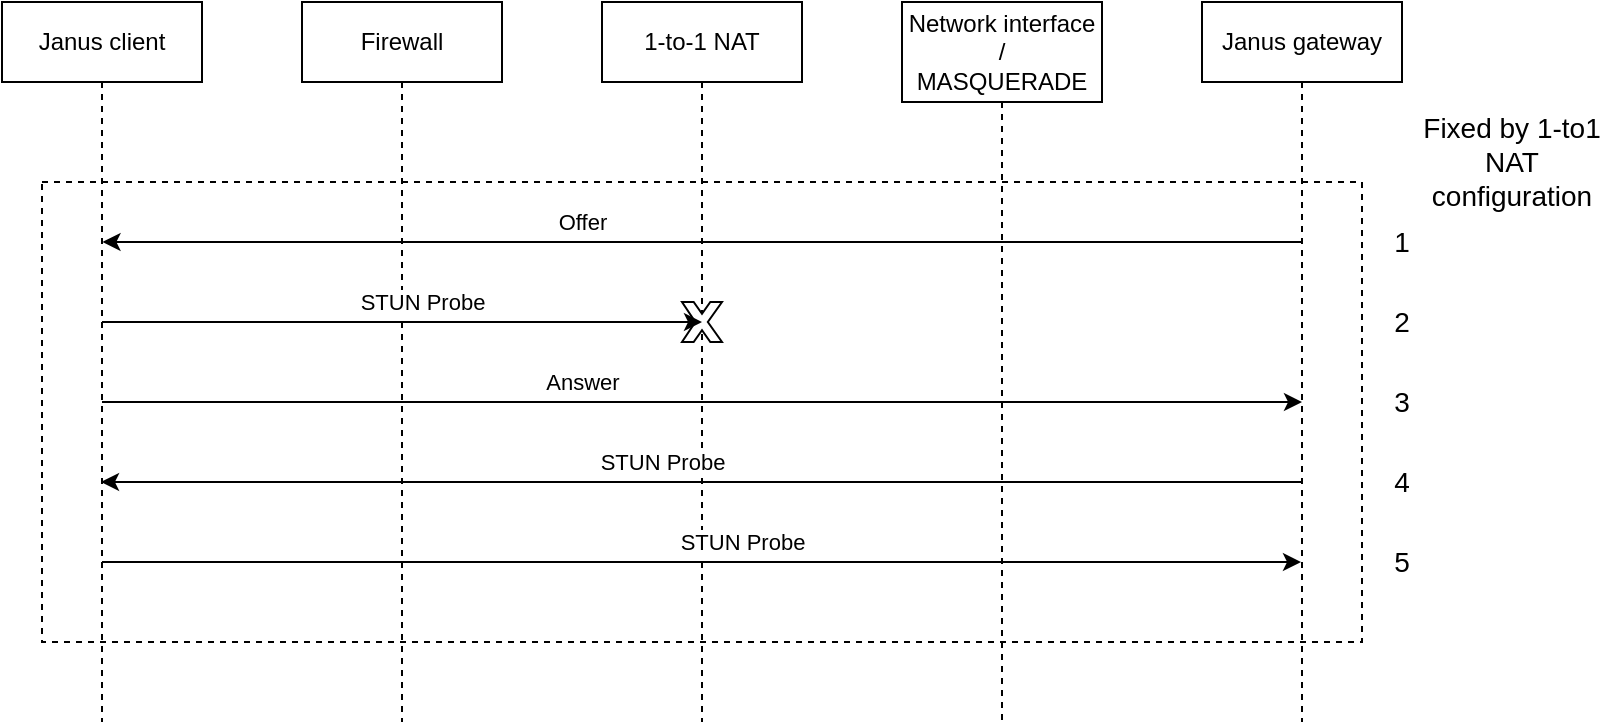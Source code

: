 <mxfile version="13.6.2" type="device"><diagram id="PuyMgJNrwu4XdrtVdwRK" name="Page-1"><mxGraphModel dx="1086" dy="806" grid="1" gridSize="10" guides="1" tooltips="1" connect="1" arrows="1" fold="1" page="1" pageScale="1" pageWidth="850" pageHeight="1100" math="0" shadow="0"><root><mxCell id="0"/><mxCell id="1" parent="0"/><mxCell id="9JtZ56Moy2-uYp20fFPO-4" value="Janus client" style="shape=umlLifeline;perimeter=lifelinePerimeter;whiteSpace=wrap;html=1;container=1;collapsible=0;recursiveResize=0;outlineConnect=0;" parent="1" vertex="1"><mxGeometry x="10" y="40" width="100" height="360" as="geometry"/></mxCell><mxCell id="9JtZ56Moy2-uYp20fFPO-6" value="Firewall" style="shape=umlLifeline;perimeter=lifelinePerimeter;whiteSpace=wrap;html=1;container=1;collapsible=0;recursiveResize=0;outlineConnect=0;" parent="1" vertex="1"><mxGeometry x="160" y="40" width="100" height="360" as="geometry"/></mxCell><mxCell id="9JtZ56Moy2-uYp20fFPO-8" value="1-to-1 NAT" style="shape=umlLifeline;perimeter=lifelinePerimeter;whiteSpace=wrap;html=1;container=1;collapsible=0;recursiveResize=0;outlineConnect=0;" parent="1" vertex="1"><mxGeometry x="310" y="40" width="100" height="360" as="geometry"/></mxCell><mxCell id="9JtZ56Moy2-uYp20fFPO-9" value="Network interface&lt;br&gt;/&lt;br&gt;MASQUERADE" style="shape=umlLifeline;perimeter=lifelinePerimeter;whiteSpace=wrap;html=1;container=1;collapsible=0;recursiveResize=0;outlineConnect=0;size=50;" parent="1" vertex="1"><mxGeometry x="460" y="40" width="100" height="360" as="geometry"/></mxCell><mxCell id="9JtZ56Moy2-uYp20fFPO-12" value="Janus gateway" style="shape=umlLifeline;perimeter=lifelinePerimeter;whiteSpace=wrap;html=1;container=1;collapsible=0;recursiveResize=0;outlineConnect=0;size=40;" parent="1" vertex="1"><mxGeometry x="610" y="40" width="100" height="360" as="geometry"/></mxCell><mxCell id="9JtZ56Moy2-uYp20fFPO-48" value="" style="rounded=0;whiteSpace=wrap;html=1;fillColor=none;dashed=1;" parent="1" vertex="1"><mxGeometry x="30" y="130" width="660" height="230" as="geometry"/></mxCell><mxCell id="9JtZ56Moy2-uYp20fFPO-49" value="" style="verticalLabelPosition=bottom;verticalAlign=top;html=1;shape=mxgraph.basic.x" parent="1" vertex="1"><mxGeometry x="350" y="190" width="20" height="20" as="geometry"/></mxCell><mxCell id="9JtZ56Moy2-uYp20fFPO-50" value="STUN Probe" style="endArrow=classic;html=1;" parent="1" edge="1"><mxGeometry x="0.067" y="-10" width="50" height="50" relative="1" as="geometry"><mxPoint x="660" y="280" as="sourcePoint"/><mxPoint x="59.5" y="280" as="targetPoint"/><mxPoint as="offset"/></mxGeometry></mxCell><mxCell id="9JtZ56Moy2-uYp20fFPO-51" value="Offer" style="endArrow=classic;html=1;" parent="1" edge="1"><mxGeometry x="0.2" y="-10" width="50" height="50" relative="1" as="geometry"><mxPoint x="659.75" y="160" as="sourcePoint"/><mxPoint x="60.25" y="160" as="targetPoint"/><mxPoint as="offset"/></mxGeometry></mxCell><mxCell id="9JtZ56Moy2-uYp20fFPO-52" value="STUN Probe" style="endArrow=classic;html=1;" parent="1" edge="1"><mxGeometry x="0.066" y="10" width="50" height="50" relative="1" as="geometry"><mxPoint x="60" y="200" as="sourcePoint"/><mxPoint x="360" y="200" as="targetPoint"/><mxPoint as="offset"/></mxGeometry></mxCell><mxCell id="9JtZ56Moy2-uYp20fFPO-53" value="Answer" style="endArrow=classic;html=1;" parent="1" edge="1"><mxGeometry x="-0.2" y="10" width="50" height="50" relative="1" as="geometry"><mxPoint x="60" y="240" as="sourcePoint"/><mxPoint x="660" y="240" as="targetPoint"/><mxPoint as="offset"/></mxGeometry></mxCell><mxCell id="9JtZ56Moy2-uYp20fFPO-54" value="STUN Probe" style="endArrow=classic;html=1;" parent="1" edge="1"><mxGeometry x="0.066" y="10" width="50" height="50" relative="1" as="geometry"><mxPoint x="60" y="320" as="sourcePoint"/><mxPoint x="659.5" y="320" as="targetPoint"/><mxPoint as="offset"/></mxGeometry></mxCell><mxCell id="9JtZ56Moy2-uYp20fFPO-55" value="1" style="text;html=1;strokeColor=none;fillColor=none;align=center;verticalAlign=middle;whiteSpace=wrap;rounded=0;fontSize=14;" parent="1" vertex="1"><mxGeometry x="690" y="150" width="40" height="20" as="geometry"/></mxCell><mxCell id="9JtZ56Moy2-uYp20fFPO-56" value="2" style="text;html=1;strokeColor=none;fillColor=none;align=center;verticalAlign=middle;whiteSpace=wrap;rounded=0;fontSize=14;" parent="1" vertex="1"><mxGeometry x="690" y="190" width="40" height="20" as="geometry"/></mxCell><mxCell id="9JtZ56Moy2-uYp20fFPO-57" value="3" style="text;html=1;strokeColor=none;fillColor=none;align=center;verticalAlign=middle;whiteSpace=wrap;rounded=0;fontSize=14;" parent="1" vertex="1"><mxGeometry x="690" y="230" width="40" height="20" as="geometry"/></mxCell><mxCell id="9JtZ56Moy2-uYp20fFPO-58" value="4" style="text;html=1;strokeColor=none;fillColor=none;align=center;verticalAlign=middle;whiteSpace=wrap;rounded=0;fontSize=14;" parent="1" vertex="1"><mxGeometry x="690" y="270" width="40" height="20" as="geometry"/></mxCell><mxCell id="9JtZ56Moy2-uYp20fFPO-59" value="5" style="text;html=1;strokeColor=none;fillColor=none;align=center;verticalAlign=middle;whiteSpace=wrap;rounded=0;fontSize=14;" parent="1" vertex="1"><mxGeometry x="690" y="310" width="40" height="20" as="geometry"/></mxCell><mxCell id="9JtZ56Moy2-uYp20fFPO-60" value="Fixed by 1-to1 NAT configuration" style="text;html=1;strokeColor=none;fillColor=none;align=center;verticalAlign=middle;whiteSpace=wrap;rounded=0;fontSize=14;" parent="1" vertex="1"><mxGeometry x="710" y="110" width="110" height="20" as="geometry"/></mxCell></root></mxGraphModel></diagram></mxfile>